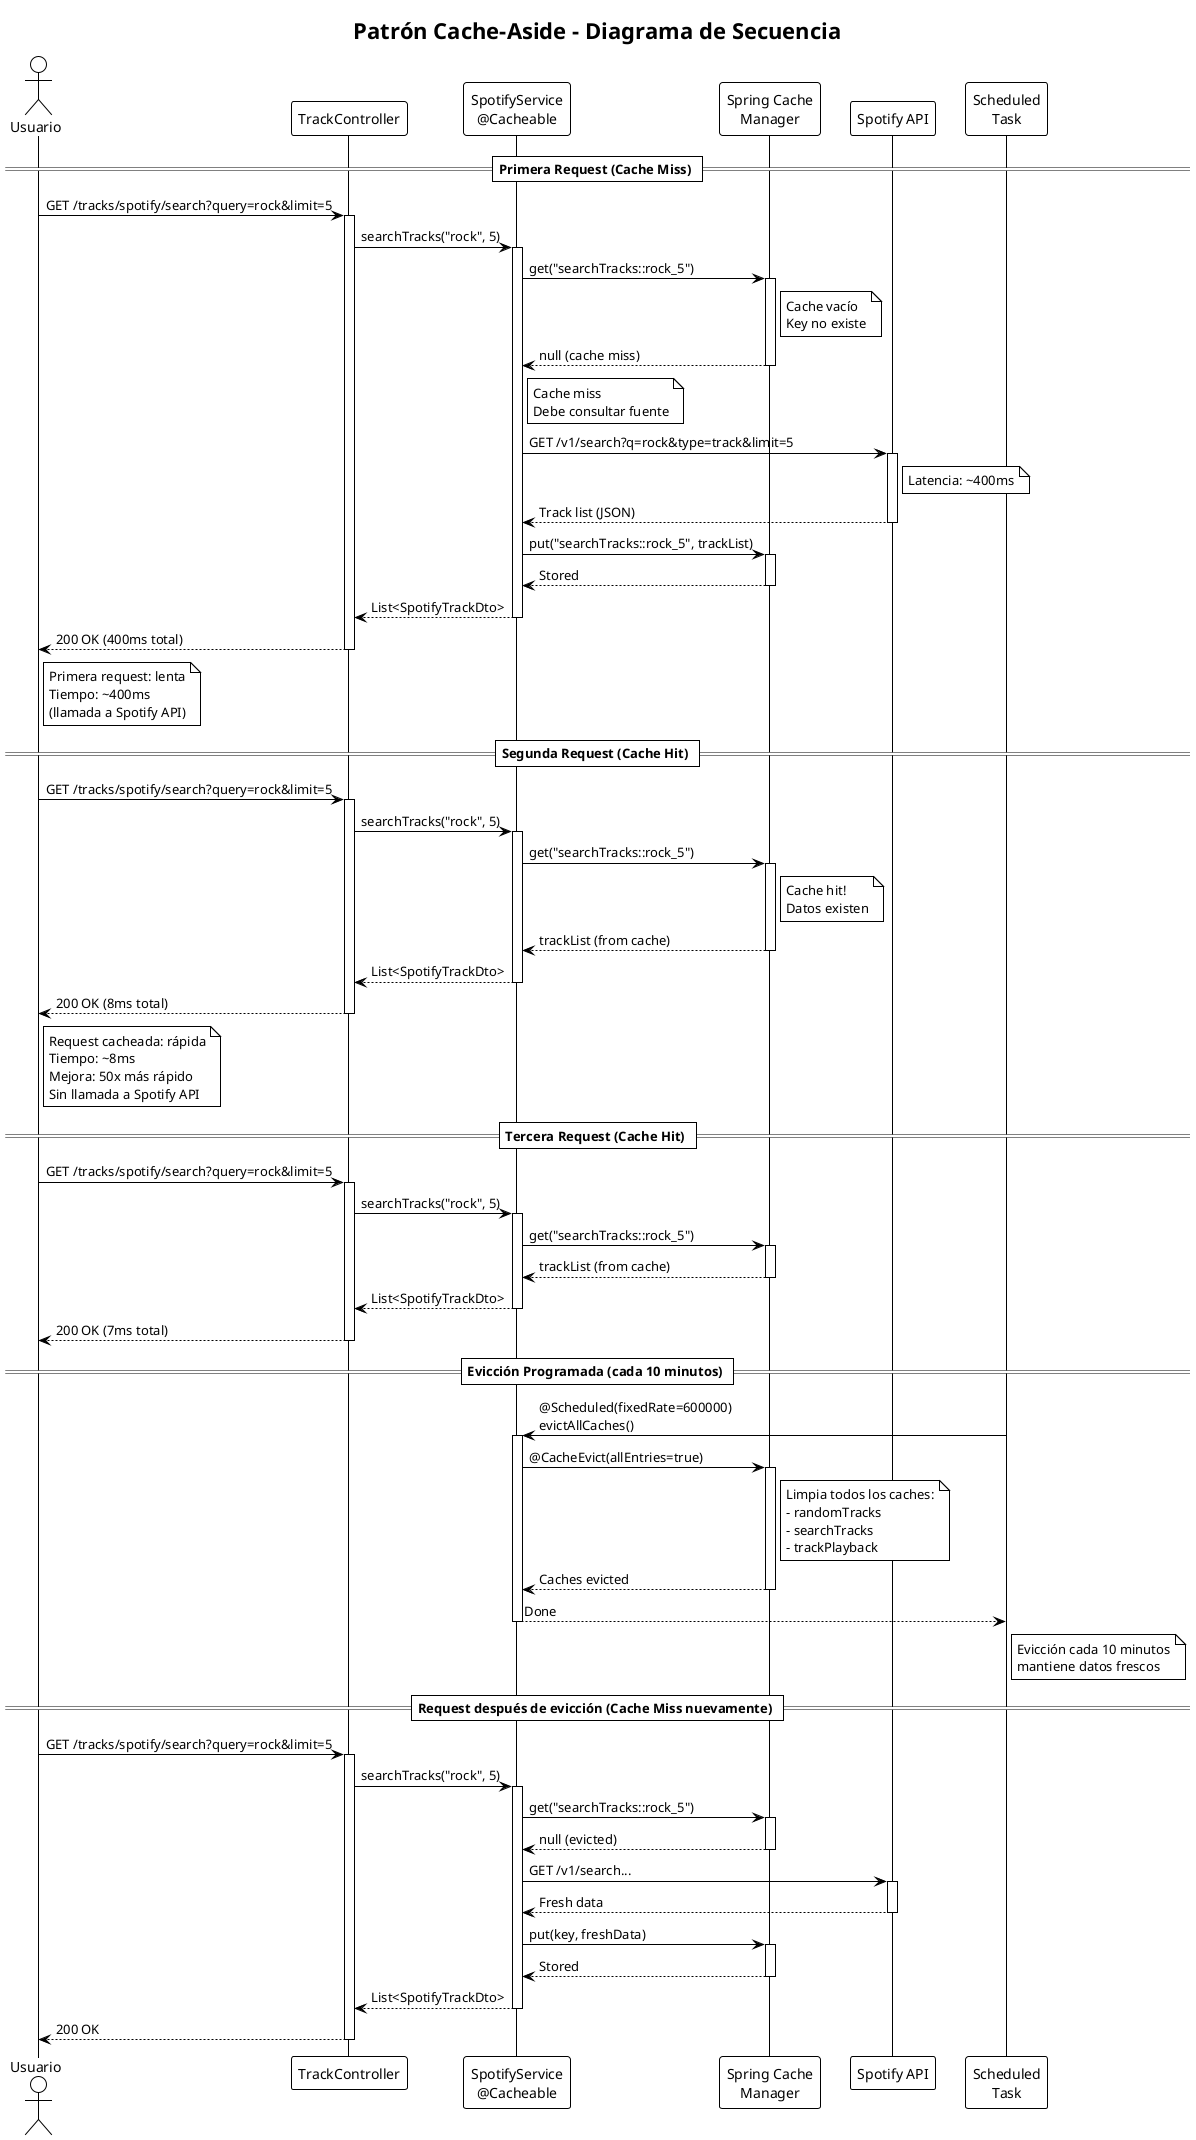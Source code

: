 @startuml cache-aside-sequence
!theme plain
title Patrón Cache-Aside - Diagrama de Secuencia

actor Usuario
participant "TrackController" as Controller
participant "SpotifyService\n@Cacheable" as Service
participant "Spring Cache\nManager" as Cache
participant "Spotify API" as Spotify

== Primera Request (Cache Miss) ==

Usuario -> Controller: GET /tracks/spotify/search?query=rock&limit=5
activate Controller

Controller -> Service: searchTracks("rock", 5)
activate Service

Service -> Cache: get("searchTracks::rock_5")
activate Cache

note right of Cache
  Cache vacío
  Key no existe
end note

Cache --> Service: null (cache miss)
deactivate Cache

note right of Service
  Cache miss
  Debe consultar fuente
end note

Service -> Spotify: GET /v1/search?q=rock&type=track&limit=5
activate Spotify
note right of Spotify: Latencia: ~400ms
Spotify --> Service: Track list (JSON)
deactivate Spotify

Service -> Cache: put("searchTracks::rock_5", trackList)
activate Cache
Cache --> Service: Stored
deactivate Cache

Service --> Controller: List<SpotifyTrackDto>
deactivate Service

Controller --> Usuario: 200 OK (400ms total)
deactivate Controller

note right of Usuario
  Primera request: lenta
  Tiempo: ~400ms
  (llamada a Spotify API)
end note

== Segunda Request (Cache Hit) ==

Usuario -> Controller: GET /tracks/spotify/search?query=rock&limit=5
activate Controller

Controller -> Service: searchTracks("rock", 5)
activate Service

Service -> Cache: get("searchTracks::rock_5")
activate Cache

note right of Cache
  Cache hit!
  Datos existen
end note

Cache --> Service: trackList (from cache)
deactivate Cache

Service --> Controller: List<SpotifyTrackDto>
deactivate Service

Controller --> Usuario: 200 OK (8ms total)
deactivate Controller

note right of Usuario
  Request cacheada: rápida
  Tiempo: ~8ms
  Mejora: 50x más rápido
  Sin llamada a Spotify API
end note

== Tercera Request (Cache Hit) ==

Usuario -> Controller: GET /tracks/spotify/search?query=rock&limit=5
activate Controller
Controller -> Service: searchTracks("rock", 5)
activate Service
Service -> Cache: get("searchTracks::rock_5")
activate Cache
Cache --> Service: trackList (from cache)
deactivate Cache
Service --> Controller: List<SpotifyTrackDto>
deactivate Service
Controller --> Usuario: 200 OK (7ms total)
deactivate Controller

== Evicción Programada (cada 10 minutos) ==

participant "Scheduled\nTask" as Scheduler

Scheduler -> Service: @Scheduled(fixedRate=600000)\nevictAllCaches()
activate Service

Service -> Cache: @CacheEvict(allEntries=true)
activate Cache

note right of Cache
  Limpia todos los caches:
  - randomTracks
  - searchTracks
  - trackPlayback
end note

Cache --> Service: Caches evicted
deactivate Cache

Service --> Scheduler: Done
deactivate Service

note right of Scheduler
  Evicción cada 10 minutos
  mantiene datos frescos
end note

== Request después de evicción (Cache Miss nuevamente) ==

Usuario -> Controller: GET /tracks/spotify/search?query=rock&limit=5
activate Controller
Controller -> Service: searchTracks("rock", 5)
activate Service
Service -> Cache: get("searchTracks::rock_5")
activate Cache
Cache --> Service: null (evicted)
deactivate Cache
Service -> Spotify: GET /v1/search...
activate Spotify
Spotify --> Service: Fresh data
deactivate Spotify
Service -> Cache: put(key, freshData)
activate Cache
Cache --> Service: Stored
deactivate Cache
Service --> Controller: List<SpotifyTrackDto>
deactivate Service
Controller --> Usuario: 200 OK
deactivate Controller

@enduml
